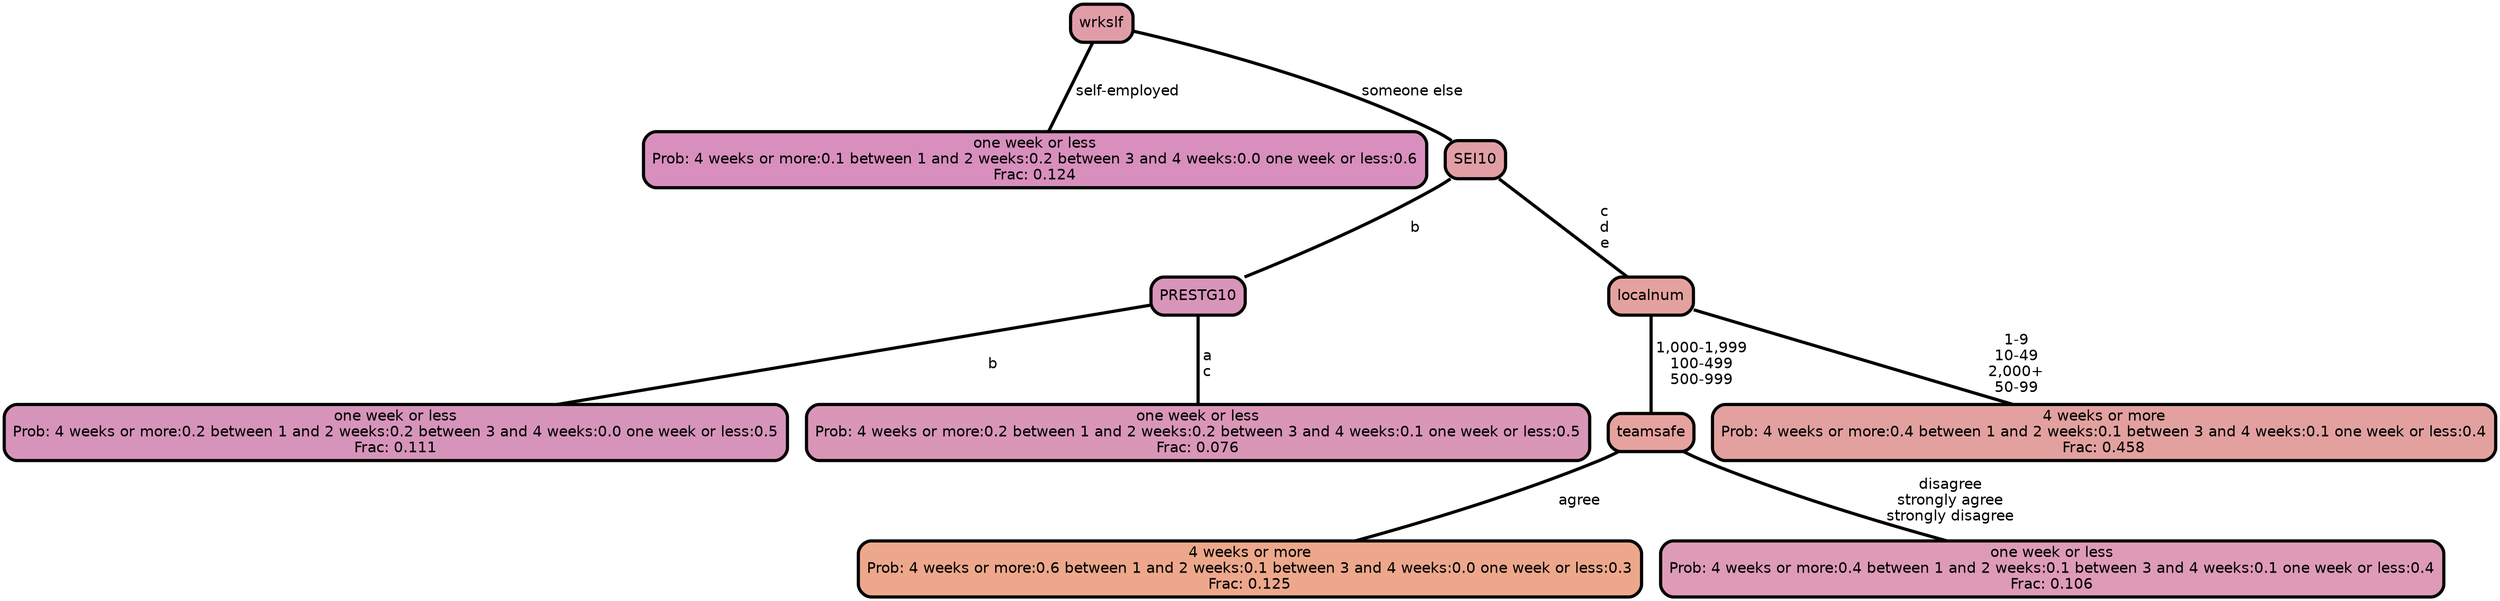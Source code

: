 graph Tree {
node [shape=box, style="filled, rounded",color="black",penwidth="3",fontcolor="black",                 fontname=helvetica] ;
graph [ranksep="0 equally", splines=straight,                 bgcolor=transparent, dpi=200] ;
edge [fontname=helvetica, color=black] ;
0 [label="one week or less
Prob: 4 weeks or more:0.1 between 1 and 2 weeks:0.2 between 3 and 4 weeks:0.0 one week or less:0.6
Frac: 0.124", fillcolor="#d88fbd"] ;
1 [label="wrkslf", fillcolor="#e09da8"] ;
2 [label="one week or less
Prob: 4 weeks or more:0.2 between 1 and 2 weeks:0.2 between 3 and 4 weeks:0.0 one week or less:0.5
Frac: 0.111", fillcolor="#d794ba"] ;
3 [label="PRESTG10", fillcolor="#d895b9"] ;
4 [label="one week or less
Prob: 4 weeks or more:0.2 between 1 and 2 weeks:0.2 between 3 and 4 weeks:0.1 one week or less:0.5
Frac: 0.076", fillcolor="#d996b7"] ;
5 [label="SEI10", fillcolor="#e19fa5"] ;
6 [label="4 weeks or more
Prob: 4 weeks or more:0.6 between 1 and 2 weeks:0.1 between 3 and 4 weeks:0.0 one week or less:0.3
Frac: 0.125", fillcolor="#eda88c"] ;
7 [label="teamsafe", fillcolor="#e6a29f"] ;
8 [label="one week or less
Prob: 4 weeks or more:0.4 between 1 and 2 weeks:0.1 between 3 and 4 weeks:0.1 one week or less:0.4
Frac: 0.106", fillcolor="#de9bb7"] ;
9 [label="localnum", fillcolor="#e4a29f"] ;
10 [label="4 weeks or more
Prob: 4 weeks or more:0.4 between 1 and 2 weeks:0.1 between 3 and 4 weeks:0.1 one week or less:0.4
Frac: 0.458", fillcolor="#e2a19f"] ;
1 -- 0 [label=" self-employed",penwidth=3] ;
1 -- 5 [label=" someone else",penwidth=3] ;
3 -- 2 [label=" b",penwidth=3] ;
3 -- 4 [label=" a\n c",penwidth=3] ;
5 -- 3 [label=" b",penwidth=3] ;
5 -- 9 [label=" c\n d\n e",penwidth=3] ;
7 -- 6 [label=" agree",penwidth=3] ;
7 -- 8 [label=" disagree\n strongly agree\n strongly disagree",penwidth=3] ;
9 -- 7 [label=" 1,000-1,999\n 100-499\n 500-999",penwidth=3] ;
9 -- 10 [label=" 1-9\n 10-49\n 2,000+\n 50-99",penwidth=3] ;
{rank = same;}}